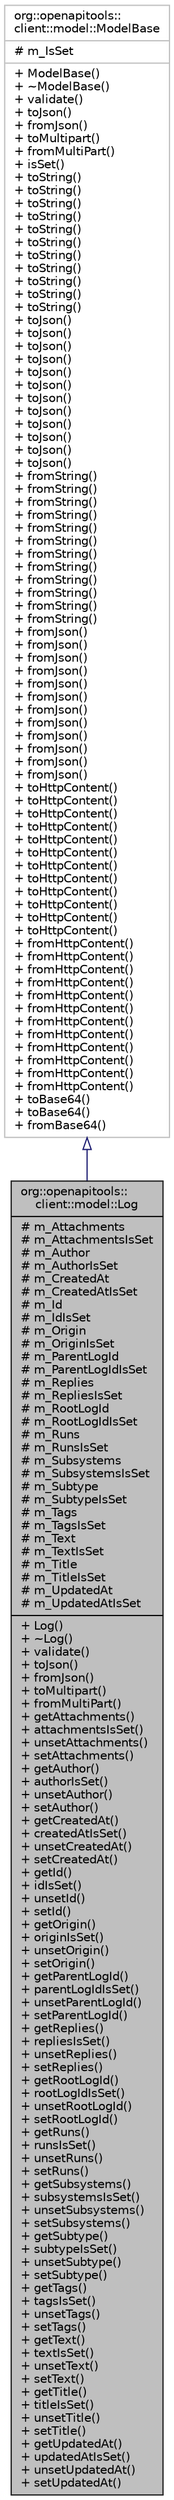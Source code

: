 digraph "org::openapitools::client::model::Log"
{
 // INTERACTIVE_SVG=YES
 // LATEX_PDF_SIZE
  bgcolor="transparent";
  edge [fontname="Helvetica",fontsize="10",labelfontname="Helvetica",labelfontsize="10"];
  node [fontname="Helvetica",fontsize="10",shape=record];
  Node1 [label="{org::openapitools::\lclient::model::Log\n|# m_Attachments\l# m_AttachmentsIsSet\l# m_Author\l# m_AuthorIsSet\l# m_CreatedAt\l# m_CreatedAtIsSet\l# m_Id\l# m_IdIsSet\l# m_Origin\l# m_OriginIsSet\l# m_ParentLogId\l# m_ParentLogIdIsSet\l# m_Replies\l# m_RepliesIsSet\l# m_RootLogId\l# m_RootLogIdIsSet\l# m_Runs\l# m_RunsIsSet\l# m_Subsystems\l# m_SubsystemsIsSet\l# m_Subtype\l# m_SubtypeIsSet\l# m_Tags\l# m_TagsIsSet\l# m_Text\l# m_TextIsSet\l# m_Title\l# m_TitleIsSet\l# m_UpdatedAt\l# m_UpdatedAtIsSet\l|+ Log()\l+ ~Log()\l+ validate()\l+ toJson()\l+ fromJson()\l+ toMultipart()\l+ fromMultiPart()\l+ getAttachments()\l+ attachmentsIsSet()\l+ unsetAttachments()\l+ setAttachments()\l+ getAuthor()\l+ authorIsSet()\l+ unsetAuthor()\l+ setAuthor()\l+ getCreatedAt()\l+ createdAtIsSet()\l+ unsetCreatedAt()\l+ setCreatedAt()\l+ getId()\l+ idIsSet()\l+ unsetId()\l+ setId()\l+ getOrigin()\l+ originIsSet()\l+ unsetOrigin()\l+ setOrigin()\l+ getParentLogId()\l+ parentLogIdIsSet()\l+ unsetParentLogId()\l+ setParentLogId()\l+ getReplies()\l+ repliesIsSet()\l+ unsetReplies()\l+ setReplies()\l+ getRootLogId()\l+ rootLogIdIsSet()\l+ unsetRootLogId()\l+ setRootLogId()\l+ getRuns()\l+ runsIsSet()\l+ unsetRuns()\l+ setRuns()\l+ getSubsystems()\l+ subsystemsIsSet()\l+ unsetSubsystems()\l+ setSubsystems()\l+ getSubtype()\l+ subtypeIsSet()\l+ unsetSubtype()\l+ setSubtype()\l+ getTags()\l+ tagsIsSet()\l+ unsetTags()\l+ setTags()\l+ getText()\l+ textIsSet()\l+ unsetText()\l+ setText()\l+ getTitle()\l+ titleIsSet()\l+ unsetTitle()\l+ setTitle()\l+ getUpdatedAt()\l+ updatedAtIsSet()\l+ unsetUpdatedAt()\l+ setUpdatedAt()\l}",height=0.2,width=0.4,color="black", fillcolor="grey75", style="filled", fontcolor="black",tooltip="Describes an intervention or an event that happened."];
  Node2 -> Node1 [dir="back",color="midnightblue",fontsize="10",style="solid",arrowtail="onormal",fontname="Helvetica"];
  Node2 [label="{org::openapitools::\lclient::model::ModelBase\n|# m_IsSet\l|+ ModelBase()\l+ ~ModelBase()\l+ validate()\l+ toJson()\l+ fromJson()\l+ toMultipart()\l+ fromMultiPart()\l+ isSet()\l+ toString()\l+ toString()\l+ toString()\l+ toString()\l+ toString()\l+ toString()\l+ toString()\l+ toString()\l+ toString()\l+ toString()\l+ toString()\l+ toJson()\l+ toJson()\l+ toJson()\l+ toJson()\l+ toJson()\l+ toJson()\l+ toJson()\l+ toJson()\l+ toJson()\l+ toJson()\l+ toJson()\l+ toJson()\l+ fromString()\l+ fromString()\l+ fromString()\l+ fromString()\l+ fromString()\l+ fromString()\l+ fromString()\l+ fromString()\l+ fromString()\l+ fromString()\l+ fromString()\l+ fromString()\l+ fromJson()\l+ fromJson()\l+ fromJson()\l+ fromJson()\l+ fromJson()\l+ fromJson()\l+ fromJson()\l+ fromJson()\l+ fromJson()\l+ fromJson()\l+ fromJson()\l+ fromJson()\l+ toHttpContent()\l+ toHttpContent()\l+ toHttpContent()\l+ toHttpContent()\l+ toHttpContent()\l+ toHttpContent()\l+ toHttpContent()\l+ toHttpContent()\l+ toHttpContent()\l+ toHttpContent()\l+ toHttpContent()\l+ toHttpContent()\l+ fromHttpContent()\l+ fromHttpContent()\l+ fromHttpContent()\l+ fromHttpContent()\l+ fromHttpContent()\l+ fromHttpContent()\l+ fromHttpContent()\l+ fromHttpContent()\l+ fromHttpContent()\l+ fromHttpContent()\l+ fromHttpContent()\l+ fromHttpContent()\l+ toBase64()\l+ toBase64()\l+ fromBase64()\l}",height=0.2,width=0.4,color="grey75",URL="$classorg_1_1openapitools_1_1client_1_1model_1_1_model_base.html",tooltip=" "];
}
